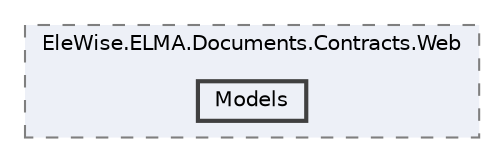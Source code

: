 digraph "Web/Modules/EleWise.ELMA.Documents.Contracts.Web/Models"
{
 // LATEX_PDF_SIZE
  bgcolor="transparent";
  edge [fontname=Helvetica,fontsize=10,labelfontname=Helvetica,labelfontsize=10];
  node [fontname=Helvetica,fontsize=10,shape=box,height=0.2,width=0.4];
  compound=true
  subgraph clusterdir_f34a4f6753ad7b67e94efd1a4b8174ec {
    graph [ bgcolor="#edf0f7", pencolor="grey50", label="EleWise.ELMA.Documents.Contracts.Web", fontname=Helvetica,fontsize=10 style="filled,dashed", URL="dir_f34a4f6753ad7b67e94efd1a4b8174ec.html",tooltip=""]
  dir_96d76b9fa6f6090615e0b40b51d2ebbe [label="Models", fillcolor="#edf0f7", color="grey25", style="filled,bold", URL="dir_96d76b9fa6f6090615e0b40b51d2ebbe.html",tooltip=""];
  }
}
